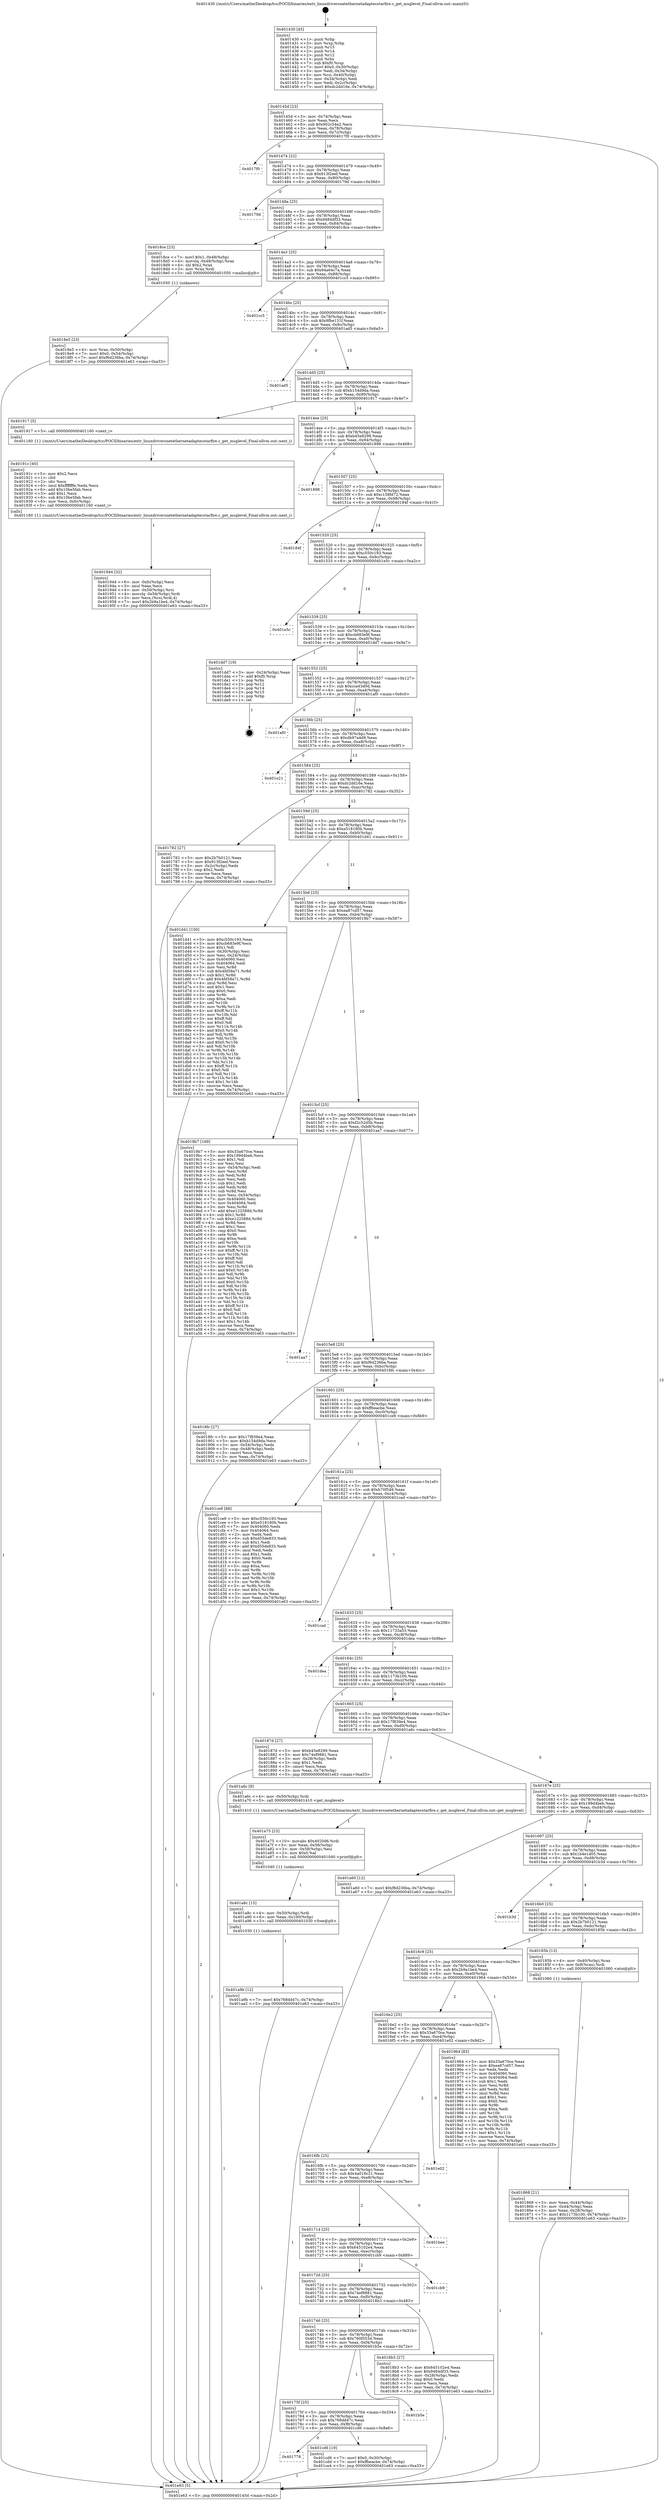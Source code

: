 digraph "0x401430" {
  label = "0x401430 (/mnt/c/Users/mathe/Desktop/tcc/POCII/binaries/extr_linuxdriversnetethernetadaptecstarfire.c_get_msglevel_Final-ollvm.out::main(0))"
  labelloc = "t"
  node[shape=record]

  Entry [label="",width=0.3,height=0.3,shape=circle,fillcolor=black,style=filled]
  "0x40145d" [label="{
     0x40145d [23]\l
     | [instrs]\l
     &nbsp;&nbsp;0x40145d \<+3\>: mov -0x74(%rbp),%eax\l
     &nbsp;&nbsp;0x401460 \<+2\>: mov %eax,%ecx\l
     &nbsp;&nbsp;0x401462 \<+6\>: sub $0x902c54e2,%ecx\l
     &nbsp;&nbsp;0x401468 \<+3\>: mov %eax,-0x78(%rbp)\l
     &nbsp;&nbsp;0x40146b \<+3\>: mov %ecx,-0x7c(%rbp)\l
     &nbsp;&nbsp;0x40146e \<+6\>: je 00000000004017f0 \<main+0x3c0\>\l
  }"]
  "0x4017f0" [label="{
     0x4017f0\l
  }", style=dashed]
  "0x401474" [label="{
     0x401474 [22]\l
     | [instrs]\l
     &nbsp;&nbsp;0x401474 \<+5\>: jmp 0000000000401479 \<main+0x49\>\l
     &nbsp;&nbsp;0x401479 \<+3\>: mov -0x78(%rbp),%eax\l
     &nbsp;&nbsp;0x40147c \<+5\>: sub $0x913f2eef,%eax\l
     &nbsp;&nbsp;0x401481 \<+3\>: mov %eax,-0x80(%rbp)\l
     &nbsp;&nbsp;0x401484 \<+6\>: je 000000000040179d \<main+0x36d\>\l
  }"]
  Exit [label="",width=0.3,height=0.3,shape=circle,fillcolor=black,style=filled,peripheries=2]
  "0x40179d" [label="{
     0x40179d\l
  }", style=dashed]
  "0x40148a" [label="{
     0x40148a [25]\l
     | [instrs]\l
     &nbsp;&nbsp;0x40148a \<+5\>: jmp 000000000040148f \<main+0x5f\>\l
     &nbsp;&nbsp;0x40148f \<+3\>: mov -0x78(%rbp),%eax\l
     &nbsp;&nbsp;0x401492 \<+5\>: sub $0x9484df33,%eax\l
     &nbsp;&nbsp;0x401497 \<+6\>: mov %eax,-0x84(%rbp)\l
     &nbsp;&nbsp;0x40149d \<+6\>: je 00000000004018ce \<main+0x49e\>\l
  }"]
  "0x401778" [label="{
     0x401778\l
  }", style=dashed]
  "0x4018ce" [label="{
     0x4018ce [23]\l
     | [instrs]\l
     &nbsp;&nbsp;0x4018ce \<+7\>: movl $0x1,-0x48(%rbp)\l
     &nbsp;&nbsp;0x4018d5 \<+4\>: movslq -0x48(%rbp),%rax\l
     &nbsp;&nbsp;0x4018d9 \<+4\>: shl $0x2,%rax\l
     &nbsp;&nbsp;0x4018dd \<+3\>: mov %rax,%rdi\l
     &nbsp;&nbsp;0x4018e0 \<+5\>: call 0000000000401050 \<malloc@plt\>\l
     | [calls]\l
     &nbsp;&nbsp;0x401050 \{1\} (unknown)\l
  }"]
  "0x4014a3" [label="{
     0x4014a3 [25]\l
     | [instrs]\l
     &nbsp;&nbsp;0x4014a3 \<+5\>: jmp 00000000004014a8 \<main+0x78\>\l
     &nbsp;&nbsp;0x4014a8 \<+3\>: mov -0x78(%rbp),%eax\l
     &nbsp;&nbsp;0x4014ab \<+5\>: sub $0x94a64c7a,%eax\l
     &nbsp;&nbsp;0x4014b0 \<+6\>: mov %eax,-0x88(%rbp)\l
     &nbsp;&nbsp;0x4014b6 \<+6\>: je 0000000000401cc5 \<main+0x895\>\l
  }"]
  "0x401cd6" [label="{
     0x401cd6 [19]\l
     | [instrs]\l
     &nbsp;&nbsp;0x401cd6 \<+7\>: movl $0x0,-0x30(%rbp)\l
     &nbsp;&nbsp;0x401cdd \<+7\>: movl $0xffbeacbe,-0x74(%rbp)\l
     &nbsp;&nbsp;0x401ce4 \<+5\>: jmp 0000000000401e63 \<main+0xa33\>\l
  }"]
  "0x401cc5" [label="{
     0x401cc5\l
  }", style=dashed]
  "0x4014bc" [label="{
     0x4014bc [25]\l
     | [instrs]\l
     &nbsp;&nbsp;0x4014bc \<+5\>: jmp 00000000004014c1 \<main+0x91\>\l
     &nbsp;&nbsp;0x4014c1 \<+3\>: mov -0x78(%rbp),%eax\l
     &nbsp;&nbsp;0x4014c4 \<+5\>: sub $0x9fbe131f,%eax\l
     &nbsp;&nbsp;0x4014c9 \<+6\>: mov %eax,-0x8c(%rbp)\l
     &nbsp;&nbsp;0x4014cf \<+6\>: je 0000000000401ad5 \<main+0x6a5\>\l
  }"]
  "0x40175f" [label="{
     0x40175f [25]\l
     | [instrs]\l
     &nbsp;&nbsp;0x40175f \<+5\>: jmp 0000000000401764 \<main+0x334\>\l
     &nbsp;&nbsp;0x401764 \<+3\>: mov -0x78(%rbp),%eax\l
     &nbsp;&nbsp;0x401767 \<+5\>: sub $0x768dd47c,%eax\l
     &nbsp;&nbsp;0x40176c \<+6\>: mov %eax,-0xf8(%rbp)\l
     &nbsp;&nbsp;0x401772 \<+6\>: je 0000000000401cd6 \<main+0x8a6\>\l
  }"]
  "0x401ad5" [label="{
     0x401ad5\l
  }", style=dashed]
  "0x4014d5" [label="{
     0x4014d5 [25]\l
     | [instrs]\l
     &nbsp;&nbsp;0x4014d5 \<+5\>: jmp 00000000004014da \<main+0xaa\>\l
     &nbsp;&nbsp;0x4014da \<+3\>: mov -0x78(%rbp),%eax\l
     &nbsp;&nbsp;0x4014dd \<+5\>: sub $0xb154d9da,%eax\l
     &nbsp;&nbsp;0x4014e2 \<+6\>: mov %eax,-0x90(%rbp)\l
     &nbsp;&nbsp;0x4014e8 \<+6\>: je 0000000000401917 \<main+0x4e7\>\l
  }"]
  "0x401b5e" [label="{
     0x401b5e\l
  }", style=dashed]
  "0x401917" [label="{
     0x401917 [5]\l
     | [instrs]\l
     &nbsp;&nbsp;0x401917 \<+5\>: call 0000000000401160 \<next_i\>\l
     | [calls]\l
     &nbsp;&nbsp;0x401160 \{1\} (/mnt/c/Users/mathe/Desktop/tcc/POCII/binaries/extr_linuxdriversnetethernetadaptecstarfire.c_get_msglevel_Final-ollvm.out::next_i)\l
  }"]
  "0x4014ee" [label="{
     0x4014ee [25]\l
     | [instrs]\l
     &nbsp;&nbsp;0x4014ee \<+5\>: jmp 00000000004014f3 \<main+0xc3\>\l
     &nbsp;&nbsp;0x4014f3 \<+3\>: mov -0x78(%rbp),%eax\l
     &nbsp;&nbsp;0x4014f6 \<+5\>: sub $0xb45e8299,%eax\l
     &nbsp;&nbsp;0x4014fb \<+6\>: mov %eax,-0x94(%rbp)\l
     &nbsp;&nbsp;0x401501 \<+6\>: je 0000000000401898 \<main+0x468\>\l
  }"]
  "0x401a9b" [label="{
     0x401a9b [12]\l
     | [instrs]\l
     &nbsp;&nbsp;0x401a9b \<+7\>: movl $0x768dd47c,-0x74(%rbp)\l
     &nbsp;&nbsp;0x401aa2 \<+5\>: jmp 0000000000401e63 \<main+0xa33\>\l
  }"]
  "0x401898" [label="{
     0x401898\l
  }", style=dashed]
  "0x401507" [label="{
     0x401507 [25]\l
     | [instrs]\l
     &nbsp;&nbsp;0x401507 \<+5\>: jmp 000000000040150c \<main+0xdc\>\l
     &nbsp;&nbsp;0x40150c \<+3\>: mov -0x78(%rbp),%eax\l
     &nbsp;&nbsp;0x40150f \<+5\>: sub $0xc158fd72,%eax\l
     &nbsp;&nbsp;0x401514 \<+6\>: mov %eax,-0x98(%rbp)\l
     &nbsp;&nbsp;0x40151a \<+6\>: je 000000000040184f \<main+0x41f\>\l
  }"]
  "0x401a8c" [label="{
     0x401a8c [15]\l
     | [instrs]\l
     &nbsp;&nbsp;0x401a8c \<+4\>: mov -0x50(%rbp),%rdi\l
     &nbsp;&nbsp;0x401a90 \<+6\>: mov %eax,-0x100(%rbp)\l
     &nbsp;&nbsp;0x401a96 \<+5\>: call 0000000000401030 \<free@plt\>\l
     | [calls]\l
     &nbsp;&nbsp;0x401030 \{1\} (unknown)\l
  }"]
  "0x40184f" [label="{
     0x40184f\l
  }", style=dashed]
  "0x401520" [label="{
     0x401520 [25]\l
     | [instrs]\l
     &nbsp;&nbsp;0x401520 \<+5\>: jmp 0000000000401525 \<main+0xf5\>\l
     &nbsp;&nbsp;0x401525 \<+3\>: mov -0x78(%rbp),%eax\l
     &nbsp;&nbsp;0x401528 \<+5\>: sub $0xc550c193,%eax\l
     &nbsp;&nbsp;0x40152d \<+6\>: mov %eax,-0x9c(%rbp)\l
     &nbsp;&nbsp;0x401533 \<+6\>: je 0000000000401e5c \<main+0xa2c\>\l
  }"]
  "0x401a75" [label="{
     0x401a75 [23]\l
     | [instrs]\l
     &nbsp;&nbsp;0x401a75 \<+10\>: movabs $0x4020d6,%rdi\l
     &nbsp;&nbsp;0x401a7f \<+3\>: mov %eax,-0x58(%rbp)\l
     &nbsp;&nbsp;0x401a82 \<+3\>: mov -0x58(%rbp),%esi\l
     &nbsp;&nbsp;0x401a85 \<+2\>: mov $0x0,%al\l
     &nbsp;&nbsp;0x401a87 \<+5\>: call 0000000000401040 \<printf@plt\>\l
     | [calls]\l
     &nbsp;&nbsp;0x401040 \{1\} (unknown)\l
  }"]
  "0x401e5c" [label="{
     0x401e5c\l
  }", style=dashed]
  "0x401539" [label="{
     0x401539 [25]\l
     | [instrs]\l
     &nbsp;&nbsp;0x401539 \<+5\>: jmp 000000000040153e \<main+0x10e\>\l
     &nbsp;&nbsp;0x40153e \<+3\>: mov -0x78(%rbp),%eax\l
     &nbsp;&nbsp;0x401541 \<+5\>: sub $0xcb683e9f,%eax\l
     &nbsp;&nbsp;0x401546 \<+6\>: mov %eax,-0xa0(%rbp)\l
     &nbsp;&nbsp;0x40154c \<+6\>: je 0000000000401dd7 \<main+0x9a7\>\l
  }"]
  "0x401944" [label="{
     0x401944 [32]\l
     | [instrs]\l
     &nbsp;&nbsp;0x401944 \<+6\>: mov -0xfc(%rbp),%ecx\l
     &nbsp;&nbsp;0x40194a \<+3\>: imul %eax,%ecx\l
     &nbsp;&nbsp;0x40194d \<+4\>: mov -0x50(%rbp),%rsi\l
     &nbsp;&nbsp;0x401951 \<+4\>: movslq -0x54(%rbp),%rdi\l
     &nbsp;&nbsp;0x401955 \<+3\>: mov %ecx,(%rsi,%rdi,4)\l
     &nbsp;&nbsp;0x401958 \<+7\>: movl $0x2b9a1be4,-0x74(%rbp)\l
     &nbsp;&nbsp;0x40195f \<+5\>: jmp 0000000000401e63 \<main+0xa33\>\l
  }"]
  "0x401dd7" [label="{
     0x401dd7 [19]\l
     | [instrs]\l
     &nbsp;&nbsp;0x401dd7 \<+3\>: mov -0x24(%rbp),%eax\l
     &nbsp;&nbsp;0x401dda \<+7\>: add $0xf0,%rsp\l
     &nbsp;&nbsp;0x401de1 \<+1\>: pop %rbx\l
     &nbsp;&nbsp;0x401de2 \<+2\>: pop %r12\l
     &nbsp;&nbsp;0x401de4 \<+2\>: pop %r14\l
     &nbsp;&nbsp;0x401de6 \<+2\>: pop %r15\l
     &nbsp;&nbsp;0x401de8 \<+1\>: pop %rbp\l
     &nbsp;&nbsp;0x401de9 \<+1\>: ret\l
  }"]
  "0x401552" [label="{
     0x401552 [25]\l
     | [instrs]\l
     &nbsp;&nbsp;0x401552 \<+5\>: jmp 0000000000401557 \<main+0x127\>\l
     &nbsp;&nbsp;0x401557 \<+3\>: mov -0x78(%rbp),%eax\l
     &nbsp;&nbsp;0x40155a \<+5\>: sub $0xcca43d0d,%eax\l
     &nbsp;&nbsp;0x40155f \<+6\>: mov %eax,-0xa4(%rbp)\l
     &nbsp;&nbsp;0x401565 \<+6\>: je 0000000000401af0 \<main+0x6c0\>\l
  }"]
  "0x40191c" [label="{
     0x40191c [40]\l
     | [instrs]\l
     &nbsp;&nbsp;0x40191c \<+5\>: mov $0x2,%ecx\l
     &nbsp;&nbsp;0x401921 \<+1\>: cltd\l
     &nbsp;&nbsp;0x401922 \<+2\>: idiv %ecx\l
     &nbsp;&nbsp;0x401924 \<+6\>: imul $0xfffffffe,%edx,%ecx\l
     &nbsp;&nbsp;0x40192a \<+6\>: add $0x10be5fab,%ecx\l
     &nbsp;&nbsp;0x401930 \<+3\>: add $0x1,%ecx\l
     &nbsp;&nbsp;0x401933 \<+6\>: sub $0x10be5fab,%ecx\l
     &nbsp;&nbsp;0x401939 \<+6\>: mov %ecx,-0xfc(%rbp)\l
     &nbsp;&nbsp;0x40193f \<+5\>: call 0000000000401160 \<next_i\>\l
     | [calls]\l
     &nbsp;&nbsp;0x401160 \{1\} (/mnt/c/Users/mathe/Desktop/tcc/POCII/binaries/extr_linuxdriversnetethernetadaptecstarfire.c_get_msglevel_Final-ollvm.out::next_i)\l
  }"]
  "0x401af0" [label="{
     0x401af0\l
  }", style=dashed]
  "0x40156b" [label="{
     0x40156b [25]\l
     | [instrs]\l
     &nbsp;&nbsp;0x40156b \<+5\>: jmp 0000000000401570 \<main+0x140\>\l
     &nbsp;&nbsp;0x401570 \<+3\>: mov -0x78(%rbp),%eax\l
     &nbsp;&nbsp;0x401573 \<+5\>: sub $0xdb97a4d9,%eax\l
     &nbsp;&nbsp;0x401578 \<+6\>: mov %eax,-0xa8(%rbp)\l
     &nbsp;&nbsp;0x40157e \<+6\>: je 0000000000401e21 \<main+0x9f1\>\l
  }"]
  "0x4018e5" [label="{
     0x4018e5 [23]\l
     | [instrs]\l
     &nbsp;&nbsp;0x4018e5 \<+4\>: mov %rax,-0x50(%rbp)\l
     &nbsp;&nbsp;0x4018e9 \<+7\>: movl $0x0,-0x54(%rbp)\l
     &nbsp;&nbsp;0x4018f0 \<+7\>: movl $0xf6d236ba,-0x74(%rbp)\l
     &nbsp;&nbsp;0x4018f7 \<+5\>: jmp 0000000000401e63 \<main+0xa33\>\l
  }"]
  "0x401e21" [label="{
     0x401e21\l
  }", style=dashed]
  "0x401584" [label="{
     0x401584 [25]\l
     | [instrs]\l
     &nbsp;&nbsp;0x401584 \<+5\>: jmp 0000000000401589 \<main+0x159\>\l
     &nbsp;&nbsp;0x401589 \<+3\>: mov -0x78(%rbp),%eax\l
     &nbsp;&nbsp;0x40158c \<+5\>: sub $0xdc2dd16e,%eax\l
     &nbsp;&nbsp;0x401591 \<+6\>: mov %eax,-0xac(%rbp)\l
     &nbsp;&nbsp;0x401597 \<+6\>: je 0000000000401782 \<main+0x352\>\l
  }"]
  "0x401746" [label="{
     0x401746 [25]\l
     | [instrs]\l
     &nbsp;&nbsp;0x401746 \<+5\>: jmp 000000000040174b \<main+0x31b\>\l
     &nbsp;&nbsp;0x40174b \<+3\>: mov -0x78(%rbp),%eax\l
     &nbsp;&nbsp;0x40174e \<+5\>: sub $0x760f553d,%eax\l
     &nbsp;&nbsp;0x401753 \<+6\>: mov %eax,-0xf4(%rbp)\l
     &nbsp;&nbsp;0x401759 \<+6\>: je 0000000000401b5e \<main+0x72e\>\l
  }"]
  "0x401782" [label="{
     0x401782 [27]\l
     | [instrs]\l
     &nbsp;&nbsp;0x401782 \<+5\>: mov $0x2b7b0121,%eax\l
     &nbsp;&nbsp;0x401787 \<+5\>: mov $0x913f2eef,%ecx\l
     &nbsp;&nbsp;0x40178c \<+3\>: mov -0x2c(%rbp),%edx\l
     &nbsp;&nbsp;0x40178f \<+3\>: cmp $0x2,%edx\l
     &nbsp;&nbsp;0x401792 \<+3\>: cmovne %ecx,%eax\l
     &nbsp;&nbsp;0x401795 \<+3\>: mov %eax,-0x74(%rbp)\l
     &nbsp;&nbsp;0x401798 \<+5\>: jmp 0000000000401e63 \<main+0xa33\>\l
  }"]
  "0x40159d" [label="{
     0x40159d [25]\l
     | [instrs]\l
     &nbsp;&nbsp;0x40159d \<+5\>: jmp 00000000004015a2 \<main+0x172\>\l
     &nbsp;&nbsp;0x4015a2 \<+3\>: mov -0x78(%rbp),%eax\l
     &nbsp;&nbsp;0x4015a5 \<+5\>: sub $0xe518180b,%eax\l
     &nbsp;&nbsp;0x4015aa \<+6\>: mov %eax,-0xb0(%rbp)\l
     &nbsp;&nbsp;0x4015b0 \<+6\>: je 0000000000401d41 \<main+0x911\>\l
  }"]
  "0x401e63" [label="{
     0x401e63 [5]\l
     | [instrs]\l
     &nbsp;&nbsp;0x401e63 \<+5\>: jmp 000000000040145d \<main+0x2d\>\l
  }"]
  "0x401430" [label="{
     0x401430 [45]\l
     | [instrs]\l
     &nbsp;&nbsp;0x401430 \<+1\>: push %rbp\l
     &nbsp;&nbsp;0x401431 \<+3\>: mov %rsp,%rbp\l
     &nbsp;&nbsp;0x401434 \<+2\>: push %r15\l
     &nbsp;&nbsp;0x401436 \<+2\>: push %r14\l
     &nbsp;&nbsp;0x401438 \<+2\>: push %r12\l
     &nbsp;&nbsp;0x40143a \<+1\>: push %rbx\l
     &nbsp;&nbsp;0x40143b \<+7\>: sub $0xf0,%rsp\l
     &nbsp;&nbsp;0x401442 \<+7\>: movl $0x0,-0x30(%rbp)\l
     &nbsp;&nbsp;0x401449 \<+3\>: mov %edi,-0x34(%rbp)\l
     &nbsp;&nbsp;0x40144c \<+4\>: mov %rsi,-0x40(%rbp)\l
     &nbsp;&nbsp;0x401450 \<+3\>: mov -0x34(%rbp),%edi\l
     &nbsp;&nbsp;0x401453 \<+3\>: mov %edi,-0x2c(%rbp)\l
     &nbsp;&nbsp;0x401456 \<+7\>: movl $0xdc2dd16e,-0x74(%rbp)\l
  }"]
  "0x4018b3" [label="{
     0x4018b3 [27]\l
     | [instrs]\l
     &nbsp;&nbsp;0x4018b3 \<+5\>: mov $0x645102e4,%eax\l
     &nbsp;&nbsp;0x4018b8 \<+5\>: mov $0x9484df33,%ecx\l
     &nbsp;&nbsp;0x4018bd \<+3\>: mov -0x28(%rbp),%edx\l
     &nbsp;&nbsp;0x4018c0 \<+3\>: cmp $0x0,%edx\l
     &nbsp;&nbsp;0x4018c3 \<+3\>: cmove %ecx,%eax\l
     &nbsp;&nbsp;0x4018c6 \<+3\>: mov %eax,-0x74(%rbp)\l
     &nbsp;&nbsp;0x4018c9 \<+5\>: jmp 0000000000401e63 \<main+0xa33\>\l
  }"]
  "0x401d41" [label="{
     0x401d41 [150]\l
     | [instrs]\l
     &nbsp;&nbsp;0x401d41 \<+5\>: mov $0xc550c193,%eax\l
     &nbsp;&nbsp;0x401d46 \<+5\>: mov $0xcb683e9f,%ecx\l
     &nbsp;&nbsp;0x401d4b \<+2\>: mov $0x1,%dl\l
     &nbsp;&nbsp;0x401d4d \<+3\>: mov -0x30(%rbp),%esi\l
     &nbsp;&nbsp;0x401d50 \<+3\>: mov %esi,-0x24(%rbp)\l
     &nbsp;&nbsp;0x401d53 \<+7\>: mov 0x404060,%esi\l
     &nbsp;&nbsp;0x401d5a \<+7\>: mov 0x404064,%edi\l
     &nbsp;&nbsp;0x401d61 \<+3\>: mov %esi,%r8d\l
     &nbsp;&nbsp;0x401d64 \<+7\>: sub $0x4fd58a71,%r8d\l
     &nbsp;&nbsp;0x401d6b \<+4\>: sub $0x1,%r8d\l
     &nbsp;&nbsp;0x401d6f \<+7\>: add $0x4fd58a71,%r8d\l
     &nbsp;&nbsp;0x401d76 \<+4\>: imul %r8d,%esi\l
     &nbsp;&nbsp;0x401d7a \<+3\>: and $0x1,%esi\l
     &nbsp;&nbsp;0x401d7d \<+3\>: cmp $0x0,%esi\l
     &nbsp;&nbsp;0x401d80 \<+4\>: sete %r9b\l
     &nbsp;&nbsp;0x401d84 \<+3\>: cmp $0xa,%edi\l
     &nbsp;&nbsp;0x401d87 \<+4\>: setl %r10b\l
     &nbsp;&nbsp;0x401d8b \<+3\>: mov %r9b,%r11b\l
     &nbsp;&nbsp;0x401d8e \<+4\>: xor $0xff,%r11b\l
     &nbsp;&nbsp;0x401d92 \<+3\>: mov %r10b,%bl\l
     &nbsp;&nbsp;0x401d95 \<+3\>: xor $0xff,%bl\l
     &nbsp;&nbsp;0x401d98 \<+3\>: xor $0x0,%dl\l
     &nbsp;&nbsp;0x401d9b \<+3\>: mov %r11b,%r14b\l
     &nbsp;&nbsp;0x401d9e \<+4\>: and $0x0,%r14b\l
     &nbsp;&nbsp;0x401da2 \<+3\>: and %dl,%r9b\l
     &nbsp;&nbsp;0x401da5 \<+3\>: mov %bl,%r15b\l
     &nbsp;&nbsp;0x401da8 \<+4\>: and $0x0,%r15b\l
     &nbsp;&nbsp;0x401dac \<+3\>: and %dl,%r10b\l
     &nbsp;&nbsp;0x401daf \<+3\>: or %r9b,%r14b\l
     &nbsp;&nbsp;0x401db2 \<+3\>: or %r10b,%r15b\l
     &nbsp;&nbsp;0x401db5 \<+3\>: xor %r15b,%r14b\l
     &nbsp;&nbsp;0x401db8 \<+3\>: or %bl,%r11b\l
     &nbsp;&nbsp;0x401dbb \<+4\>: xor $0xff,%r11b\l
     &nbsp;&nbsp;0x401dbf \<+3\>: or $0x0,%dl\l
     &nbsp;&nbsp;0x401dc2 \<+3\>: and %dl,%r11b\l
     &nbsp;&nbsp;0x401dc5 \<+3\>: or %r11b,%r14b\l
     &nbsp;&nbsp;0x401dc8 \<+4\>: test $0x1,%r14b\l
     &nbsp;&nbsp;0x401dcc \<+3\>: cmovne %ecx,%eax\l
     &nbsp;&nbsp;0x401dcf \<+3\>: mov %eax,-0x74(%rbp)\l
     &nbsp;&nbsp;0x401dd2 \<+5\>: jmp 0000000000401e63 \<main+0xa33\>\l
  }"]
  "0x4015b6" [label="{
     0x4015b6 [25]\l
     | [instrs]\l
     &nbsp;&nbsp;0x4015b6 \<+5\>: jmp 00000000004015bb \<main+0x18b\>\l
     &nbsp;&nbsp;0x4015bb \<+3\>: mov -0x78(%rbp),%eax\l
     &nbsp;&nbsp;0x4015be \<+5\>: sub $0xea87cd57,%eax\l
     &nbsp;&nbsp;0x4015c3 \<+6\>: mov %eax,-0xb4(%rbp)\l
     &nbsp;&nbsp;0x4015c9 \<+6\>: je 00000000004019b7 \<main+0x587\>\l
  }"]
  "0x40172d" [label="{
     0x40172d [25]\l
     | [instrs]\l
     &nbsp;&nbsp;0x40172d \<+5\>: jmp 0000000000401732 \<main+0x302\>\l
     &nbsp;&nbsp;0x401732 \<+3\>: mov -0x78(%rbp),%eax\l
     &nbsp;&nbsp;0x401735 \<+5\>: sub $0x74ef9881,%eax\l
     &nbsp;&nbsp;0x40173a \<+6\>: mov %eax,-0xf0(%rbp)\l
     &nbsp;&nbsp;0x401740 \<+6\>: je 00000000004018b3 \<main+0x483\>\l
  }"]
  "0x4019b7" [label="{
     0x4019b7 [169]\l
     | [instrs]\l
     &nbsp;&nbsp;0x4019b7 \<+5\>: mov $0x33a670ce,%eax\l
     &nbsp;&nbsp;0x4019bc \<+5\>: mov $0x199d4beb,%ecx\l
     &nbsp;&nbsp;0x4019c1 \<+2\>: mov $0x1,%dl\l
     &nbsp;&nbsp;0x4019c3 \<+2\>: xor %esi,%esi\l
     &nbsp;&nbsp;0x4019c5 \<+3\>: mov -0x54(%rbp),%edi\l
     &nbsp;&nbsp;0x4019c8 \<+3\>: mov %esi,%r8d\l
     &nbsp;&nbsp;0x4019cb \<+3\>: sub %edi,%r8d\l
     &nbsp;&nbsp;0x4019ce \<+2\>: mov %esi,%edi\l
     &nbsp;&nbsp;0x4019d0 \<+3\>: sub $0x1,%edi\l
     &nbsp;&nbsp;0x4019d3 \<+3\>: add %edi,%r8d\l
     &nbsp;&nbsp;0x4019d6 \<+3\>: sub %r8d,%esi\l
     &nbsp;&nbsp;0x4019d9 \<+3\>: mov %esi,-0x54(%rbp)\l
     &nbsp;&nbsp;0x4019dc \<+7\>: mov 0x404060,%esi\l
     &nbsp;&nbsp;0x4019e3 \<+7\>: mov 0x404064,%edi\l
     &nbsp;&nbsp;0x4019ea \<+3\>: mov %esi,%r8d\l
     &nbsp;&nbsp;0x4019ed \<+7\>: add $0xe122588d,%r8d\l
     &nbsp;&nbsp;0x4019f4 \<+4\>: sub $0x1,%r8d\l
     &nbsp;&nbsp;0x4019f8 \<+7\>: sub $0xe122588d,%r8d\l
     &nbsp;&nbsp;0x4019ff \<+4\>: imul %r8d,%esi\l
     &nbsp;&nbsp;0x401a03 \<+3\>: and $0x1,%esi\l
     &nbsp;&nbsp;0x401a06 \<+3\>: cmp $0x0,%esi\l
     &nbsp;&nbsp;0x401a09 \<+4\>: sete %r9b\l
     &nbsp;&nbsp;0x401a0d \<+3\>: cmp $0xa,%edi\l
     &nbsp;&nbsp;0x401a10 \<+4\>: setl %r10b\l
     &nbsp;&nbsp;0x401a14 \<+3\>: mov %r9b,%r11b\l
     &nbsp;&nbsp;0x401a17 \<+4\>: xor $0xff,%r11b\l
     &nbsp;&nbsp;0x401a1b \<+3\>: mov %r10b,%bl\l
     &nbsp;&nbsp;0x401a1e \<+3\>: xor $0xff,%bl\l
     &nbsp;&nbsp;0x401a21 \<+3\>: xor $0x0,%dl\l
     &nbsp;&nbsp;0x401a24 \<+3\>: mov %r11b,%r14b\l
     &nbsp;&nbsp;0x401a27 \<+4\>: and $0x0,%r14b\l
     &nbsp;&nbsp;0x401a2b \<+3\>: and %dl,%r9b\l
     &nbsp;&nbsp;0x401a2e \<+3\>: mov %bl,%r15b\l
     &nbsp;&nbsp;0x401a31 \<+4\>: and $0x0,%r15b\l
     &nbsp;&nbsp;0x401a35 \<+3\>: and %dl,%r10b\l
     &nbsp;&nbsp;0x401a38 \<+3\>: or %r9b,%r14b\l
     &nbsp;&nbsp;0x401a3b \<+3\>: or %r10b,%r15b\l
     &nbsp;&nbsp;0x401a3e \<+3\>: xor %r15b,%r14b\l
     &nbsp;&nbsp;0x401a41 \<+3\>: or %bl,%r11b\l
     &nbsp;&nbsp;0x401a44 \<+4\>: xor $0xff,%r11b\l
     &nbsp;&nbsp;0x401a48 \<+3\>: or $0x0,%dl\l
     &nbsp;&nbsp;0x401a4b \<+3\>: and %dl,%r11b\l
     &nbsp;&nbsp;0x401a4e \<+3\>: or %r11b,%r14b\l
     &nbsp;&nbsp;0x401a51 \<+4\>: test $0x1,%r14b\l
     &nbsp;&nbsp;0x401a55 \<+3\>: cmovne %ecx,%eax\l
     &nbsp;&nbsp;0x401a58 \<+3\>: mov %eax,-0x74(%rbp)\l
     &nbsp;&nbsp;0x401a5b \<+5\>: jmp 0000000000401e63 \<main+0xa33\>\l
  }"]
  "0x4015cf" [label="{
     0x4015cf [25]\l
     | [instrs]\l
     &nbsp;&nbsp;0x4015cf \<+5\>: jmp 00000000004015d4 \<main+0x1a4\>\l
     &nbsp;&nbsp;0x4015d4 \<+3\>: mov -0x78(%rbp),%eax\l
     &nbsp;&nbsp;0x4015d7 \<+5\>: sub $0xf2c52d5b,%eax\l
     &nbsp;&nbsp;0x4015dc \<+6\>: mov %eax,-0xb8(%rbp)\l
     &nbsp;&nbsp;0x4015e2 \<+6\>: je 0000000000401aa7 \<main+0x677\>\l
  }"]
  "0x401cb9" [label="{
     0x401cb9\l
  }", style=dashed]
  "0x401aa7" [label="{
     0x401aa7\l
  }", style=dashed]
  "0x4015e8" [label="{
     0x4015e8 [25]\l
     | [instrs]\l
     &nbsp;&nbsp;0x4015e8 \<+5\>: jmp 00000000004015ed \<main+0x1bd\>\l
     &nbsp;&nbsp;0x4015ed \<+3\>: mov -0x78(%rbp),%eax\l
     &nbsp;&nbsp;0x4015f0 \<+5\>: sub $0xf6d236ba,%eax\l
     &nbsp;&nbsp;0x4015f5 \<+6\>: mov %eax,-0xbc(%rbp)\l
     &nbsp;&nbsp;0x4015fb \<+6\>: je 00000000004018fc \<main+0x4cc\>\l
  }"]
  "0x401714" [label="{
     0x401714 [25]\l
     | [instrs]\l
     &nbsp;&nbsp;0x401714 \<+5\>: jmp 0000000000401719 \<main+0x2e9\>\l
     &nbsp;&nbsp;0x401719 \<+3\>: mov -0x78(%rbp),%eax\l
     &nbsp;&nbsp;0x40171c \<+5\>: sub $0x645102e4,%eax\l
     &nbsp;&nbsp;0x401721 \<+6\>: mov %eax,-0xec(%rbp)\l
     &nbsp;&nbsp;0x401727 \<+6\>: je 0000000000401cb9 \<main+0x889\>\l
  }"]
  "0x4018fc" [label="{
     0x4018fc [27]\l
     | [instrs]\l
     &nbsp;&nbsp;0x4018fc \<+5\>: mov $0x17f839e4,%eax\l
     &nbsp;&nbsp;0x401901 \<+5\>: mov $0xb154d9da,%ecx\l
     &nbsp;&nbsp;0x401906 \<+3\>: mov -0x54(%rbp),%edx\l
     &nbsp;&nbsp;0x401909 \<+3\>: cmp -0x48(%rbp),%edx\l
     &nbsp;&nbsp;0x40190c \<+3\>: cmovl %ecx,%eax\l
     &nbsp;&nbsp;0x40190f \<+3\>: mov %eax,-0x74(%rbp)\l
     &nbsp;&nbsp;0x401912 \<+5\>: jmp 0000000000401e63 \<main+0xa33\>\l
  }"]
  "0x401601" [label="{
     0x401601 [25]\l
     | [instrs]\l
     &nbsp;&nbsp;0x401601 \<+5\>: jmp 0000000000401606 \<main+0x1d6\>\l
     &nbsp;&nbsp;0x401606 \<+3\>: mov -0x78(%rbp),%eax\l
     &nbsp;&nbsp;0x401609 \<+5\>: sub $0xffbeacbe,%eax\l
     &nbsp;&nbsp;0x40160e \<+6\>: mov %eax,-0xc0(%rbp)\l
     &nbsp;&nbsp;0x401614 \<+6\>: je 0000000000401ce9 \<main+0x8b9\>\l
  }"]
  "0x401bee" [label="{
     0x401bee\l
  }", style=dashed]
  "0x401ce9" [label="{
     0x401ce9 [88]\l
     | [instrs]\l
     &nbsp;&nbsp;0x401ce9 \<+5\>: mov $0xc550c193,%eax\l
     &nbsp;&nbsp;0x401cee \<+5\>: mov $0xe518180b,%ecx\l
     &nbsp;&nbsp;0x401cf3 \<+7\>: mov 0x404060,%edx\l
     &nbsp;&nbsp;0x401cfa \<+7\>: mov 0x404064,%esi\l
     &nbsp;&nbsp;0x401d01 \<+2\>: mov %edx,%edi\l
     &nbsp;&nbsp;0x401d03 \<+6\>: sub $0xd55de833,%edi\l
     &nbsp;&nbsp;0x401d09 \<+3\>: sub $0x1,%edi\l
     &nbsp;&nbsp;0x401d0c \<+6\>: add $0xd55de833,%edi\l
     &nbsp;&nbsp;0x401d12 \<+3\>: imul %edi,%edx\l
     &nbsp;&nbsp;0x401d15 \<+3\>: and $0x1,%edx\l
     &nbsp;&nbsp;0x401d18 \<+3\>: cmp $0x0,%edx\l
     &nbsp;&nbsp;0x401d1b \<+4\>: sete %r8b\l
     &nbsp;&nbsp;0x401d1f \<+3\>: cmp $0xa,%esi\l
     &nbsp;&nbsp;0x401d22 \<+4\>: setl %r9b\l
     &nbsp;&nbsp;0x401d26 \<+3\>: mov %r8b,%r10b\l
     &nbsp;&nbsp;0x401d29 \<+3\>: and %r9b,%r10b\l
     &nbsp;&nbsp;0x401d2c \<+3\>: xor %r9b,%r8b\l
     &nbsp;&nbsp;0x401d2f \<+3\>: or %r8b,%r10b\l
     &nbsp;&nbsp;0x401d32 \<+4\>: test $0x1,%r10b\l
     &nbsp;&nbsp;0x401d36 \<+3\>: cmovne %ecx,%eax\l
     &nbsp;&nbsp;0x401d39 \<+3\>: mov %eax,-0x74(%rbp)\l
     &nbsp;&nbsp;0x401d3c \<+5\>: jmp 0000000000401e63 \<main+0xa33\>\l
  }"]
  "0x40161a" [label="{
     0x40161a [25]\l
     | [instrs]\l
     &nbsp;&nbsp;0x40161a \<+5\>: jmp 000000000040161f \<main+0x1ef\>\l
     &nbsp;&nbsp;0x40161f \<+3\>: mov -0x78(%rbp),%eax\l
     &nbsp;&nbsp;0x401622 \<+5\>: sub $0xb70f549,%eax\l
     &nbsp;&nbsp;0x401627 \<+6\>: mov %eax,-0xc4(%rbp)\l
     &nbsp;&nbsp;0x40162d \<+6\>: je 0000000000401cad \<main+0x87d\>\l
  }"]
  "0x4016fb" [label="{
     0x4016fb [25]\l
     | [instrs]\l
     &nbsp;&nbsp;0x4016fb \<+5\>: jmp 0000000000401700 \<main+0x2d0\>\l
     &nbsp;&nbsp;0x401700 \<+3\>: mov -0x78(%rbp),%eax\l
     &nbsp;&nbsp;0x401703 \<+5\>: sub $0x4a018c21,%eax\l
     &nbsp;&nbsp;0x401708 \<+6\>: mov %eax,-0xe8(%rbp)\l
     &nbsp;&nbsp;0x40170e \<+6\>: je 0000000000401bee \<main+0x7be\>\l
  }"]
  "0x401cad" [label="{
     0x401cad\l
  }", style=dashed]
  "0x401633" [label="{
     0x401633 [25]\l
     | [instrs]\l
     &nbsp;&nbsp;0x401633 \<+5\>: jmp 0000000000401638 \<main+0x208\>\l
     &nbsp;&nbsp;0x401638 \<+3\>: mov -0x78(%rbp),%eax\l
     &nbsp;&nbsp;0x40163b \<+5\>: sub $0x11733a53,%eax\l
     &nbsp;&nbsp;0x401640 \<+6\>: mov %eax,-0xc8(%rbp)\l
     &nbsp;&nbsp;0x401646 \<+6\>: je 0000000000401dea \<main+0x9ba\>\l
  }"]
  "0x401e02" [label="{
     0x401e02\l
  }", style=dashed]
  "0x401dea" [label="{
     0x401dea\l
  }", style=dashed]
  "0x40164c" [label="{
     0x40164c [25]\l
     | [instrs]\l
     &nbsp;&nbsp;0x40164c \<+5\>: jmp 0000000000401651 \<main+0x221\>\l
     &nbsp;&nbsp;0x401651 \<+3\>: mov -0x78(%rbp),%eax\l
     &nbsp;&nbsp;0x401654 \<+5\>: sub $0x1173b100,%eax\l
     &nbsp;&nbsp;0x401659 \<+6\>: mov %eax,-0xcc(%rbp)\l
     &nbsp;&nbsp;0x40165f \<+6\>: je 000000000040187d \<main+0x44d\>\l
  }"]
  "0x4016e2" [label="{
     0x4016e2 [25]\l
     | [instrs]\l
     &nbsp;&nbsp;0x4016e2 \<+5\>: jmp 00000000004016e7 \<main+0x2b7\>\l
     &nbsp;&nbsp;0x4016e7 \<+3\>: mov -0x78(%rbp),%eax\l
     &nbsp;&nbsp;0x4016ea \<+5\>: sub $0x33a670ce,%eax\l
     &nbsp;&nbsp;0x4016ef \<+6\>: mov %eax,-0xe4(%rbp)\l
     &nbsp;&nbsp;0x4016f5 \<+6\>: je 0000000000401e02 \<main+0x9d2\>\l
  }"]
  "0x40187d" [label="{
     0x40187d [27]\l
     | [instrs]\l
     &nbsp;&nbsp;0x40187d \<+5\>: mov $0xb45e8299,%eax\l
     &nbsp;&nbsp;0x401882 \<+5\>: mov $0x74ef9881,%ecx\l
     &nbsp;&nbsp;0x401887 \<+3\>: mov -0x28(%rbp),%edx\l
     &nbsp;&nbsp;0x40188a \<+3\>: cmp $0x1,%edx\l
     &nbsp;&nbsp;0x40188d \<+3\>: cmovl %ecx,%eax\l
     &nbsp;&nbsp;0x401890 \<+3\>: mov %eax,-0x74(%rbp)\l
     &nbsp;&nbsp;0x401893 \<+5\>: jmp 0000000000401e63 \<main+0xa33\>\l
  }"]
  "0x401665" [label="{
     0x401665 [25]\l
     | [instrs]\l
     &nbsp;&nbsp;0x401665 \<+5\>: jmp 000000000040166a \<main+0x23a\>\l
     &nbsp;&nbsp;0x40166a \<+3\>: mov -0x78(%rbp),%eax\l
     &nbsp;&nbsp;0x40166d \<+5\>: sub $0x17f839e4,%eax\l
     &nbsp;&nbsp;0x401672 \<+6\>: mov %eax,-0xd0(%rbp)\l
     &nbsp;&nbsp;0x401678 \<+6\>: je 0000000000401a6c \<main+0x63c\>\l
  }"]
  "0x401964" [label="{
     0x401964 [83]\l
     | [instrs]\l
     &nbsp;&nbsp;0x401964 \<+5\>: mov $0x33a670ce,%eax\l
     &nbsp;&nbsp;0x401969 \<+5\>: mov $0xea87cd57,%ecx\l
     &nbsp;&nbsp;0x40196e \<+2\>: xor %edx,%edx\l
     &nbsp;&nbsp;0x401970 \<+7\>: mov 0x404060,%esi\l
     &nbsp;&nbsp;0x401977 \<+7\>: mov 0x404064,%edi\l
     &nbsp;&nbsp;0x40197e \<+3\>: sub $0x1,%edx\l
     &nbsp;&nbsp;0x401981 \<+3\>: mov %esi,%r8d\l
     &nbsp;&nbsp;0x401984 \<+3\>: add %edx,%r8d\l
     &nbsp;&nbsp;0x401987 \<+4\>: imul %r8d,%esi\l
     &nbsp;&nbsp;0x40198b \<+3\>: and $0x1,%esi\l
     &nbsp;&nbsp;0x40198e \<+3\>: cmp $0x0,%esi\l
     &nbsp;&nbsp;0x401991 \<+4\>: sete %r9b\l
     &nbsp;&nbsp;0x401995 \<+3\>: cmp $0xa,%edi\l
     &nbsp;&nbsp;0x401998 \<+4\>: setl %r10b\l
     &nbsp;&nbsp;0x40199c \<+3\>: mov %r9b,%r11b\l
     &nbsp;&nbsp;0x40199f \<+3\>: and %r10b,%r11b\l
     &nbsp;&nbsp;0x4019a2 \<+3\>: xor %r10b,%r9b\l
     &nbsp;&nbsp;0x4019a5 \<+3\>: or %r9b,%r11b\l
     &nbsp;&nbsp;0x4019a8 \<+4\>: test $0x1,%r11b\l
     &nbsp;&nbsp;0x4019ac \<+3\>: cmovne %ecx,%eax\l
     &nbsp;&nbsp;0x4019af \<+3\>: mov %eax,-0x74(%rbp)\l
     &nbsp;&nbsp;0x4019b2 \<+5\>: jmp 0000000000401e63 \<main+0xa33\>\l
  }"]
  "0x401a6c" [label="{
     0x401a6c [9]\l
     | [instrs]\l
     &nbsp;&nbsp;0x401a6c \<+4\>: mov -0x50(%rbp),%rdi\l
     &nbsp;&nbsp;0x401a70 \<+5\>: call 0000000000401410 \<get_msglevel\>\l
     | [calls]\l
     &nbsp;&nbsp;0x401410 \{1\} (/mnt/c/Users/mathe/Desktop/tcc/POCII/binaries/extr_linuxdriversnetethernetadaptecstarfire.c_get_msglevel_Final-ollvm.out::get_msglevel)\l
  }"]
  "0x40167e" [label="{
     0x40167e [25]\l
     | [instrs]\l
     &nbsp;&nbsp;0x40167e \<+5\>: jmp 0000000000401683 \<main+0x253\>\l
     &nbsp;&nbsp;0x401683 \<+3\>: mov -0x78(%rbp),%eax\l
     &nbsp;&nbsp;0x401686 \<+5\>: sub $0x199d4beb,%eax\l
     &nbsp;&nbsp;0x40168b \<+6\>: mov %eax,-0xd4(%rbp)\l
     &nbsp;&nbsp;0x401691 \<+6\>: je 0000000000401a60 \<main+0x630\>\l
  }"]
  "0x401868" [label="{
     0x401868 [21]\l
     | [instrs]\l
     &nbsp;&nbsp;0x401868 \<+3\>: mov %eax,-0x44(%rbp)\l
     &nbsp;&nbsp;0x40186b \<+3\>: mov -0x44(%rbp),%eax\l
     &nbsp;&nbsp;0x40186e \<+3\>: mov %eax,-0x28(%rbp)\l
     &nbsp;&nbsp;0x401871 \<+7\>: movl $0x1173b100,-0x74(%rbp)\l
     &nbsp;&nbsp;0x401878 \<+5\>: jmp 0000000000401e63 \<main+0xa33\>\l
  }"]
  "0x401a60" [label="{
     0x401a60 [12]\l
     | [instrs]\l
     &nbsp;&nbsp;0x401a60 \<+7\>: movl $0xf6d236ba,-0x74(%rbp)\l
     &nbsp;&nbsp;0x401a67 \<+5\>: jmp 0000000000401e63 \<main+0xa33\>\l
  }"]
  "0x401697" [label="{
     0x401697 [25]\l
     | [instrs]\l
     &nbsp;&nbsp;0x401697 \<+5\>: jmp 000000000040169c \<main+0x26c\>\l
     &nbsp;&nbsp;0x40169c \<+3\>: mov -0x78(%rbp),%eax\l
     &nbsp;&nbsp;0x40169f \<+5\>: sub $0x1b4e1d05,%eax\l
     &nbsp;&nbsp;0x4016a4 \<+6\>: mov %eax,-0xd8(%rbp)\l
     &nbsp;&nbsp;0x4016aa \<+6\>: je 0000000000401b3d \<main+0x70d\>\l
  }"]
  "0x4016c9" [label="{
     0x4016c9 [25]\l
     | [instrs]\l
     &nbsp;&nbsp;0x4016c9 \<+5\>: jmp 00000000004016ce \<main+0x29e\>\l
     &nbsp;&nbsp;0x4016ce \<+3\>: mov -0x78(%rbp),%eax\l
     &nbsp;&nbsp;0x4016d1 \<+5\>: sub $0x2b9a1be4,%eax\l
     &nbsp;&nbsp;0x4016d6 \<+6\>: mov %eax,-0xe0(%rbp)\l
     &nbsp;&nbsp;0x4016dc \<+6\>: je 0000000000401964 \<main+0x534\>\l
  }"]
  "0x401b3d" [label="{
     0x401b3d\l
  }", style=dashed]
  "0x4016b0" [label="{
     0x4016b0 [25]\l
     | [instrs]\l
     &nbsp;&nbsp;0x4016b0 \<+5\>: jmp 00000000004016b5 \<main+0x285\>\l
     &nbsp;&nbsp;0x4016b5 \<+3\>: mov -0x78(%rbp),%eax\l
     &nbsp;&nbsp;0x4016b8 \<+5\>: sub $0x2b7b0121,%eax\l
     &nbsp;&nbsp;0x4016bd \<+6\>: mov %eax,-0xdc(%rbp)\l
     &nbsp;&nbsp;0x4016c3 \<+6\>: je 000000000040185b \<main+0x42b\>\l
  }"]
  "0x40185b" [label="{
     0x40185b [13]\l
     | [instrs]\l
     &nbsp;&nbsp;0x40185b \<+4\>: mov -0x40(%rbp),%rax\l
     &nbsp;&nbsp;0x40185f \<+4\>: mov 0x8(%rax),%rdi\l
     &nbsp;&nbsp;0x401863 \<+5\>: call 0000000000401060 \<atoi@plt\>\l
     | [calls]\l
     &nbsp;&nbsp;0x401060 \{1\} (unknown)\l
  }"]
  Entry -> "0x401430" [label=" 1"]
  "0x40145d" -> "0x4017f0" [label=" 0"]
  "0x40145d" -> "0x401474" [label=" 16"]
  "0x401dd7" -> Exit [label=" 1"]
  "0x401474" -> "0x40179d" [label=" 0"]
  "0x401474" -> "0x40148a" [label=" 16"]
  "0x401d41" -> "0x401e63" [label=" 1"]
  "0x40148a" -> "0x4018ce" [label=" 1"]
  "0x40148a" -> "0x4014a3" [label=" 15"]
  "0x401ce9" -> "0x401e63" [label=" 1"]
  "0x4014a3" -> "0x401cc5" [label=" 0"]
  "0x4014a3" -> "0x4014bc" [label=" 15"]
  "0x401cd6" -> "0x401e63" [label=" 1"]
  "0x4014bc" -> "0x401ad5" [label=" 0"]
  "0x4014bc" -> "0x4014d5" [label=" 15"]
  "0x40175f" -> "0x401cd6" [label=" 1"]
  "0x4014d5" -> "0x401917" [label=" 1"]
  "0x4014d5" -> "0x4014ee" [label=" 14"]
  "0x40175f" -> "0x401778" [label=" 0"]
  "0x4014ee" -> "0x401898" [label=" 0"]
  "0x4014ee" -> "0x401507" [label=" 14"]
  "0x401746" -> "0x401b5e" [label=" 0"]
  "0x401507" -> "0x40184f" [label=" 0"]
  "0x401507" -> "0x401520" [label=" 14"]
  "0x401746" -> "0x40175f" [label=" 1"]
  "0x401520" -> "0x401e5c" [label=" 0"]
  "0x401520" -> "0x401539" [label=" 14"]
  "0x401a9b" -> "0x401e63" [label=" 1"]
  "0x401539" -> "0x401dd7" [label=" 1"]
  "0x401539" -> "0x401552" [label=" 13"]
  "0x401a8c" -> "0x401a9b" [label=" 1"]
  "0x401552" -> "0x401af0" [label=" 0"]
  "0x401552" -> "0x40156b" [label=" 13"]
  "0x401a75" -> "0x401a8c" [label=" 1"]
  "0x40156b" -> "0x401e21" [label=" 0"]
  "0x40156b" -> "0x401584" [label=" 13"]
  "0x401a6c" -> "0x401a75" [label=" 1"]
  "0x401584" -> "0x401782" [label=" 1"]
  "0x401584" -> "0x40159d" [label=" 12"]
  "0x401782" -> "0x401e63" [label=" 1"]
  "0x401430" -> "0x40145d" [label=" 1"]
  "0x401e63" -> "0x40145d" [label=" 15"]
  "0x401a60" -> "0x401e63" [label=" 1"]
  "0x40159d" -> "0x401d41" [label=" 1"]
  "0x40159d" -> "0x4015b6" [label=" 11"]
  "0x4019b7" -> "0x401e63" [label=" 1"]
  "0x4015b6" -> "0x4019b7" [label=" 1"]
  "0x4015b6" -> "0x4015cf" [label=" 10"]
  "0x401944" -> "0x401e63" [label=" 1"]
  "0x4015cf" -> "0x401aa7" [label=" 0"]
  "0x4015cf" -> "0x4015e8" [label=" 10"]
  "0x40191c" -> "0x401944" [label=" 1"]
  "0x4015e8" -> "0x4018fc" [label=" 2"]
  "0x4015e8" -> "0x401601" [label=" 8"]
  "0x4018fc" -> "0x401e63" [label=" 2"]
  "0x401601" -> "0x401ce9" [label=" 1"]
  "0x401601" -> "0x40161a" [label=" 7"]
  "0x4018e5" -> "0x401e63" [label=" 1"]
  "0x40161a" -> "0x401cad" [label=" 0"]
  "0x40161a" -> "0x401633" [label=" 7"]
  "0x4018b3" -> "0x401e63" [label=" 1"]
  "0x401633" -> "0x401dea" [label=" 0"]
  "0x401633" -> "0x40164c" [label=" 7"]
  "0x40172d" -> "0x401746" [label=" 1"]
  "0x40164c" -> "0x40187d" [label=" 1"]
  "0x40164c" -> "0x401665" [label=" 6"]
  "0x401964" -> "0x401e63" [label=" 1"]
  "0x401665" -> "0x401a6c" [label=" 1"]
  "0x401665" -> "0x40167e" [label=" 5"]
  "0x401714" -> "0x40172d" [label=" 2"]
  "0x40167e" -> "0x401a60" [label=" 1"]
  "0x40167e" -> "0x401697" [label=" 4"]
  "0x401917" -> "0x40191c" [label=" 1"]
  "0x401697" -> "0x401b3d" [label=" 0"]
  "0x401697" -> "0x4016b0" [label=" 4"]
  "0x4016fb" -> "0x401714" [label=" 2"]
  "0x4016b0" -> "0x40185b" [label=" 1"]
  "0x4016b0" -> "0x4016c9" [label=" 3"]
  "0x40185b" -> "0x401868" [label=" 1"]
  "0x401868" -> "0x401e63" [label=" 1"]
  "0x40187d" -> "0x401e63" [label=" 1"]
  "0x401714" -> "0x401cb9" [label=" 0"]
  "0x4016c9" -> "0x401964" [label=" 1"]
  "0x4016c9" -> "0x4016e2" [label=" 2"]
  "0x40172d" -> "0x4018b3" [label=" 1"]
  "0x4016e2" -> "0x401e02" [label=" 0"]
  "0x4016e2" -> "0x4016fb" [label=" 2"]
  "0x4018ce" -> "0x4018e5" [label=" 1"]
  "0x4016fb" -> "0x401bee" [label=" 0"]
}

